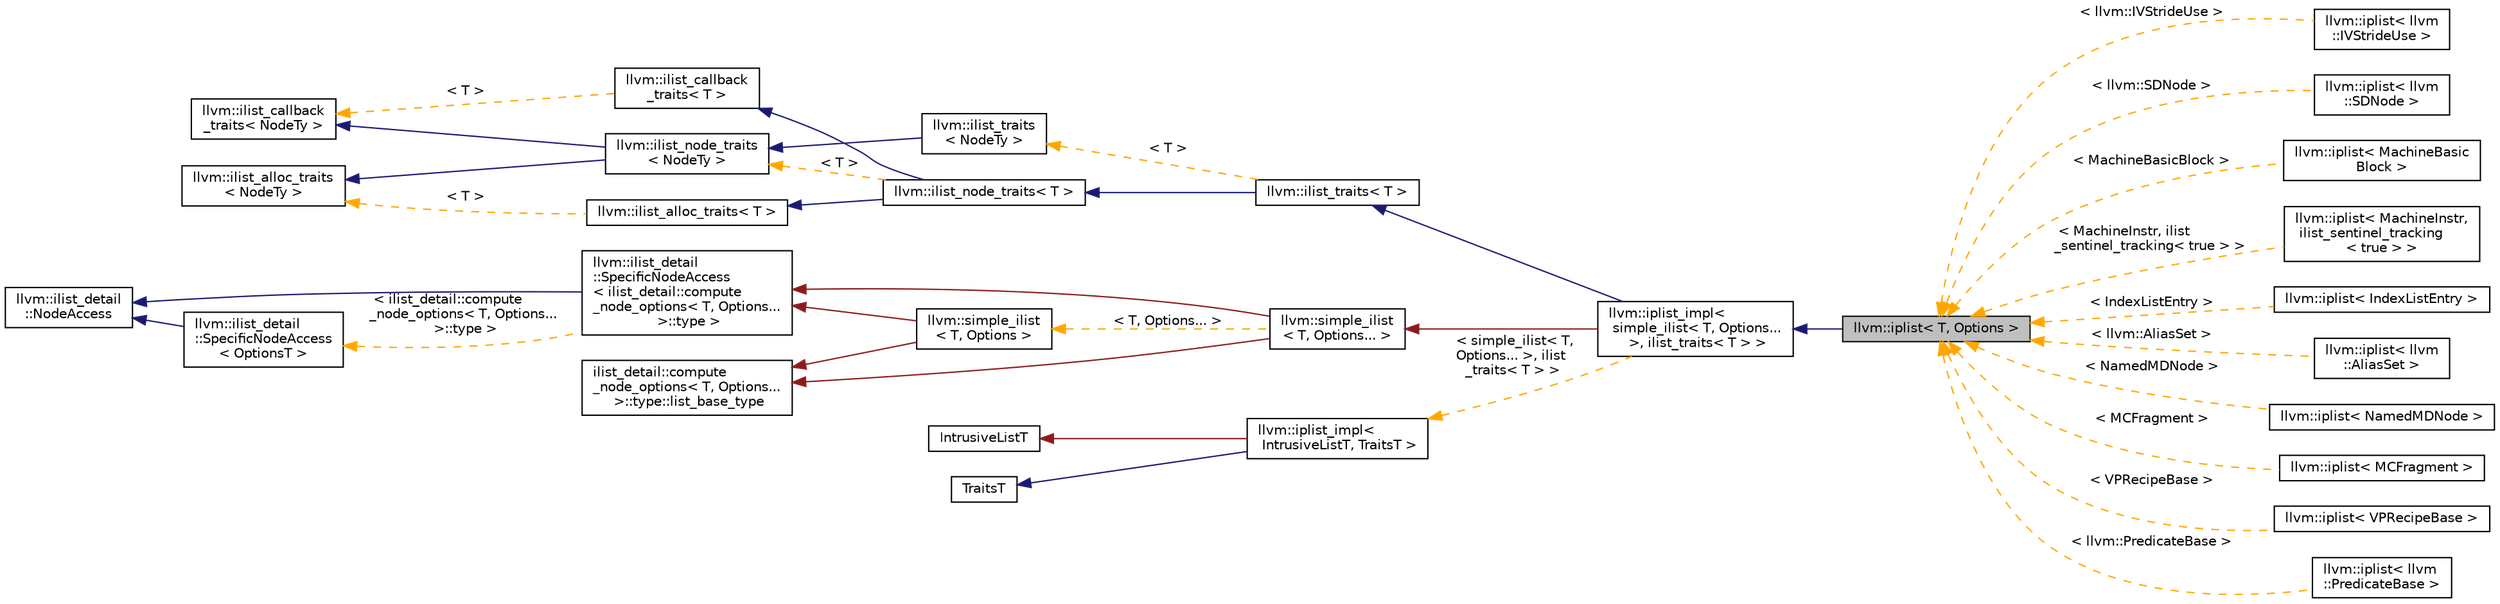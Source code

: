 digraph "llvm::iplist&lt; T, Options &gt;"
{
 // LATEX_PDF_SIZE
  bgcolor="transparent";
  edge [fontname="Helvetica",fontsize="10",labelfontname="Helvetica",labelfontsize="10"];
  node [fontname="Helvetica",fontsize="10",shape=record];
  rankdir="LR";
  Node1 [label="llvm::iplist\< T, Options \>",height=0.2,width=0.4,color="black", fillcolor="grey75", style="filled", fontcolor="black",tooltip="An intrusive list with ownership and callbacks specified/controlled by ilist_traits,..."];
  Node2 -> Node1 [dir="back",color="midnightblue",fontsize="10",style="solid",fontname="Helvetica"];
  Node2 [label="llvm::iplist_impl\<\l simple_ilist\< T, Options...\l \>, ilist_traits\< T \> \>",height=0.2,width=0.4,color="black",URL="$classllvm_1_1iplist__impl.html",tooltip=" "];
  Node3 -> Node2 [dir="back",color="midnightblue",fontsize="10",style="solid",fontname="Helvetica"];
  Node3 [label="llvm::ilist_traits\< T \>",height=0.2,width=0.4,color="black",URL="$structllvm_1_1ilist__traits.html",tooltip=" "];
  Node4 -> Node3 [dir="back",color="midnightblue",fontsize="10",style="solid",fontname="Helvetica"];
  Node4 [label="llvm::ilist_node_traits\< T \>",height=0.2,width=0.4,color="black",URL="$structllvm_1_1ilist__node__traits.html",tooltip=" "];
  Node5 -> Node4 [dir="back",color="midnightblue",fontsize="10",style="solid",fontname="Helvetica"];
  Node5 [label="llvm::ilist_alloc_traits\< T \>",height=0.2,width=0.4,color="black",URL="$structllvm_1_1ilist__alloc__traits.html",tooltip=" "];
  Node6 -> Node5 [dir="back",color="orange",fontsize="10",style="dashed",label=" \< T \>" ,fontname="Helvetica"];
  Node6 [label="llvm::ilist_alloc_traits\l\< NodeTy \>",height=0.2,width=0.4,color="black",URL="$structllvm_1_1ilist__alloc__traits.html",tooltip="Use delete by default for iplist and ilist."];
  Node7 -> Node4 [dir="back",color="midnightblue",fontsize="10",style="solid",fontname="Helvetica"];
  Node7 [label="llvm::ilist_callback\l_traits\< T \>",height=0.2,width=0.4,color="black",URL="$structllvm_1_1ilist__callback__traits.html",tooltip=" "];
  Node8 -> Node7 [dir="back",color="orange",fontsize="10",style="dashed",label=" \< T \>" ,fontname="Helvetica"];
  Node8 [label="llvm::ilist_callback\l_traits\< NodeTy \>",height=0.2,width=0.4,color="black",URL="$structllvm_1_1ilist__callback__traits.html",tooltip="Callbacks do nothing by default in iplist and ilist."];
  Node9 -> Node4 [dir="back",color="orange",fontsize="10",style="dashed",label=" \< T \>" ,fontname="Helvetica"];
  Node9 [label="llvm::ilist_node_traits\l\< NodeTy \>",height=0.2,width=0.4,color="black",URL="$structllvm_1_1ilist__node__traits.html",tooltip="A fragment for template traits for intrusive list that provides default node related operations."];
  Node6 -> Node9 [dir="back",color="midnightblue",fontsize="10",style="solid",fontname="Helvetica"];
  Node8 -> Node9 [dir="back",color="midnightblue",fontsize="10",style="solid",fontname="Helvetica"];
  Node10 -> Node3 [dir="back",color="orange",fontsize="10",style="dashed",label=" \< T \>" ,fontname="Helvetica"];
  Node10 [label="llvm::ilist_traits\l\< NodeTy \>",height=0.2,width=0.4,color="black",URL="$structllvm_1_1ilist__traits.html",tooltip="Template traits for intrusive list."];
  Node9 -> Node10 [dir="back",color="midnightblue",fontsize="10",style="solid",fontname="Helvetica"];
  Node11 -> Node2 [dir="back",color="firebrick4",fontsize="10",style="solid",fontname="Helvetica"];
  Node11 [label="llvm::simple_ilist\l\< T, Options... \>",height=0.2,width=0.4,color="black",URL="$classllvm_1_1simple__ilist.html",tooltip=" "];
  Node12 -> Node11 [dir="back",color="firebrick4",fontsize="10",style="solid",fontname="Helvetica"];
  Node12 [label="ilist_detail::compute\l_node_options\< T, Options...\l \>::type::list_base_type",height=0.2,width=0.4,color="black",URL="$classllvm_1_1ilist__base.html",tooltip="Implementations of list algorithms using ilist_node_base."];
  Node13 -> Node11 [dir="back",color="firebrick4",fontsize="10",style="solid",fontname="Helvetica"];
  Node13 [label="llvm::ilist_detail\l::SpecificNodeAccess\l\< ilist_detail::compute\l_node_options\< T, Options...\l \>::type \>",height=0.2,width=0.4,color="black",URL="$structllvm_1_1ilist__detail_1_1SpecificNodeAccess.html",tooltip=" "];
  Node14 -> Node13 [dir="back",color="midnightblue",fontsize="10",style="solid",fontname="Helvetica"];
  Node14 [label="llvm::ilist_detail\l::NodeAccess",height=0.2,width=0.4,color="black",URL="$structllvm_1_1ilist__detail_1_1NodeAccess.html",tooltip="An access class for ilist_node private API."];
  Node15 -> Node13 [dir="back",color="orange",fontsize="10",style="dashed",label=" \< ilist_detail::compute\l_node_options\< T, Options...\l \>::type \>" ,fontname="Helvetica"];
  Node15 [label="llvm::ilist_detail\l::SpecificNodeAccess\l\< OptionsT \>",height=0.2,width=0.4,color="black",URL="$structllvm_1_1ilist__detail_1_1SpecificNodeAccess.html",tooltip=" "];
  Node14 -> Node15 [dir="back",color="midnightblue",fontsize="10",style="solid",fontname="Helvetica"];
  Node16 -> Node11 [dir="back",color="orange",fontsize="10",style="dashed",label=" \< T, Options... \>" ,fontname="Helvetica"];
  Node16 [label="llvm::simple_ilist\l\< T, Options \>",height=0.2,width=0.4,color="black",URL="$classllvm_1_1simple__ilist.html",tooltip="A simple intrusive list implementation."];
  Node12 -> Node16 [dir="back",color="firebrick4",fontsize="10",style="solid",fontname="Helvetica"];
  Node13 -> Node16 [dir="back",color="firebrick4",fontsize="10",style="solid",fontname="Helvetica"];
  Node17 -> Node2 [dir="back",color="orange",fontsize="10",style="dashed",label=" \< simple_ilist\< T,\l Options... \>, ilist\l_traits\< T \> \>" ,fontname="Helvetica"];
  Node17 [label="llvm::iplist_impl\<\l IntrusiveListT, TraitsT \>",height=0.2,width=0.4,color="black",URL="$classllvm_1_1iplist__impl.html",tooltip="A wrapper around an intrusive list with callbacks and non-intrusive ownership."];
  Node18 -> Node17 [dir="back",color="midnightblue",fontsize="10",style="solid",fontname="Helvetica"];
  Node18 [label="TraitsT",height=0.2,width=0.4,color="black",URL="$classTraitsT.html",tooltip=" "];
  Node19 -> Node17 [dir="back",color="firebrick4",fontsize="10",style="solid",fontname="Helvetica"];
  Node19 [label="IntrusiveListT",height=0.2,width=0.4,color="black",URL="$classIntrusiveListT.html",tooltip=" "];
  Node1 -> Node20 [dir="back",color="orange",fontsize="10",style="dashed",label=" \< llvm::IVStrideUse \>" ,fontname="Helvetica"];
  Node20 [label="llvm::iplist\< llvm\l::IVStrideUse \>",height=0.2,width=0.4,color="black",URL="$classllvm_1_1iplist.html",tooltip=" "];
  Node1 -> Node21 [dir="back",color="orange",fontsize="10",style="dashed",label=" \< llvm::SDNode \>" ,fontname="Helvetica"];
  Node21 [label="llvm::iplist\< llvm\l::SDNode \>",height=0.2,width=0.4,color="black",URL="$classllvm_1_1iplist.html",tooltip=" "];
  Node1 -> Node22 [dir="back",color="orange",fontsize="10",style="dashed",label=" \< MachineBasicBlock \>" ,fontname="Helvetica"];
  Node22 [label="llvm::iplist\< MachineBasic\lBlock \>",height=0.2,width=0.4,color="black",URL="$classllvm_1_1iplist.html",tooltip=" "];
  Node1 -> Node23 [dir="back",color="orange",fontsize="10",style="dashed",label=" \< MachineInstr, ilist\l_sentinel_tracking\< true \> \>" ,fontname="Helvetica"];
  Node23 [label="llvm::iplist\< MachineInstr,\l ilist_sentinel_tracking\l\< true \> \>",height=0.2,width=0.4,color="black",URL="$classllvm_1_1iplist.html",tooltip=" "];
  Node1 -> Node24 [dir="back",color="orange",fontsize="10",style="dashed",label=" \< IndexListEntry \>" ,fontname="Helvetica"];
  Node24 [label="llvm::iplist\< IndexListEntry \>",height=0.2,width=0.4,color="black",URL="$classllvm_1_1iplist.html",tooltip=" "];
  Node1 -> Node25 [dir="back",color="orange",fontsize="10",style="dashed",label=" \< llvm::AliasSet \>" ,fontname="Helvetica"];
  Node25 [label="llvm::iplist\< llvm\l::AliasSet \>",height=0.2,width=0.4,color="black",URL="$classllvm_1_1iplist.html",tooltip=" "];
  Node1 -> Node26 [dir="back",color="orange",fontsize="10",style="dashed",label=" \< NamedMDNode \>" ,fontname="Helvetica"];
  Node26 [label="llvm::iplist\< NamedMDNode \>",height=0.2,width=0.4,color="black",URL="$classllvm_1_1iplist.html",tooltip=" "];
  Node1 -> Node27 [dir="back",color="orange",fontsize="10",style="dashed",label=" \< MCFragment \>" ,fontname="Helvetica"];
  Node27 [label="llvm::iplist\< MCFragment \>",height=0.2,width=0.4,color="black",URL="$classllvm_1_1iplist.html",tooltip=" "];
  Node1 -> Node28 [dir="back",color="orange",fontsize="10",style="dashed",label=" \< VPRecipeBase \>" ,fontname="Helvetica"];
  Node28 [label="llvm::iplist\< VPRecipeBase \>",height=0.2,width=0.4,color="black",URL="$classllvm_1_1iplist.html",tooltip=" "];
  Node1 -> Node29 [dir="back",color="orange",fontsize="10",style="dashed",label=" \< llvm::PredicateBase \>" ,fontname="Helvetica"];
  Node29 [label="llvm::iplist\< llvm\l::PredicateBase \>",height=0.2,width=0.4,color="black",URL="$classllvm_1_1iplist.html",tooltip=" "];
}
